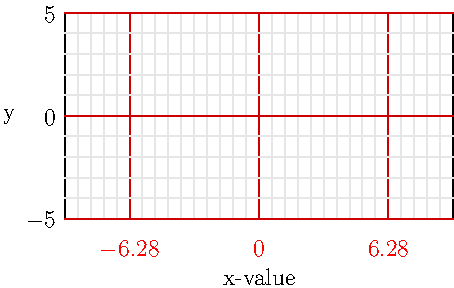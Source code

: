 size(8cm,0);
import graph;

xlimits( -3pi, 3pi);
ylimits( -5, 5);
yaxis( "y" , LeftRight(), RightTicks(pTick=.8red, ptick=lightgrey, extend=true));
xaxis( "x-value", BottomTop(), Ticks(Label("$%.2f$",red), Step=2pi, step=pi/5, pTick=.8red, ptick=lightgrey, extend=true));
